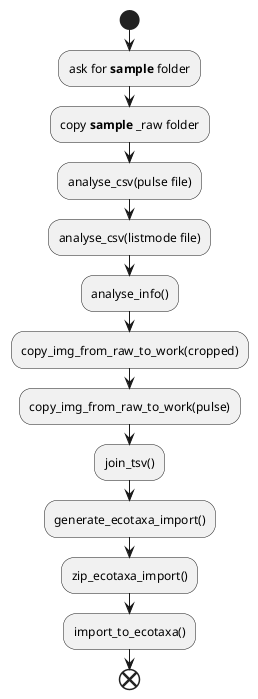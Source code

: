 
@startuml ULCO Cytosense pipeline

start

    :ask for **sample** folder;
    :copy **sample** _raw folder;

    :analyse_csv(pulse file);
    :analyse_csv(listmode file);
    :analyse_info();

    :copy_img_from_raw_to_work(cropped);
    :copy_img_from_raw_to_work(pulse);

    :join_tsv();

    :generate_ecotaxa_import();
    :zip_ecotaxa_import();
    :import_to_ecotaxa();

end

@enduml
